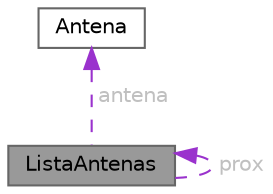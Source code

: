 digraph "ListaAntenas"
{
 // LATEX_PDF_SIZE
  bgcolor="transparent";
  edge [fontname=Helvetica,fontsize=10,labelfontname=Helvetica,labelfontsize=10];
  node [fontname=Helvetica,fontsize=10,shape=box,height=0.2,width=0.4];
  Node1 [id="Node000001",label="ListaAntenas",height=0.2,width=0.4,color="gray40", fillcolor="grey60", style="filled", fontcolor="black",tooltip=" "];
  Node2 -> Node1 [id="edge3_Node000001_Node000002",dir="back",color="darkorchid3",style="dashed",tooltip=" ",label=" antena",fontcolor="grey" ];
  Node2 [id="Node000002",label="Antena",height=0.2,width=0.4,color="gray40", fillcolor="white", style="filled",URL="$struct_antena.html",tooltip=" "];
  Node1 -> Node1 [id="edge4_Node000001_Node000001",dir="back",color="darkorchid3",style="dashed",tooltip=" ",label=" prox",fontcolor="grey" ];
}
